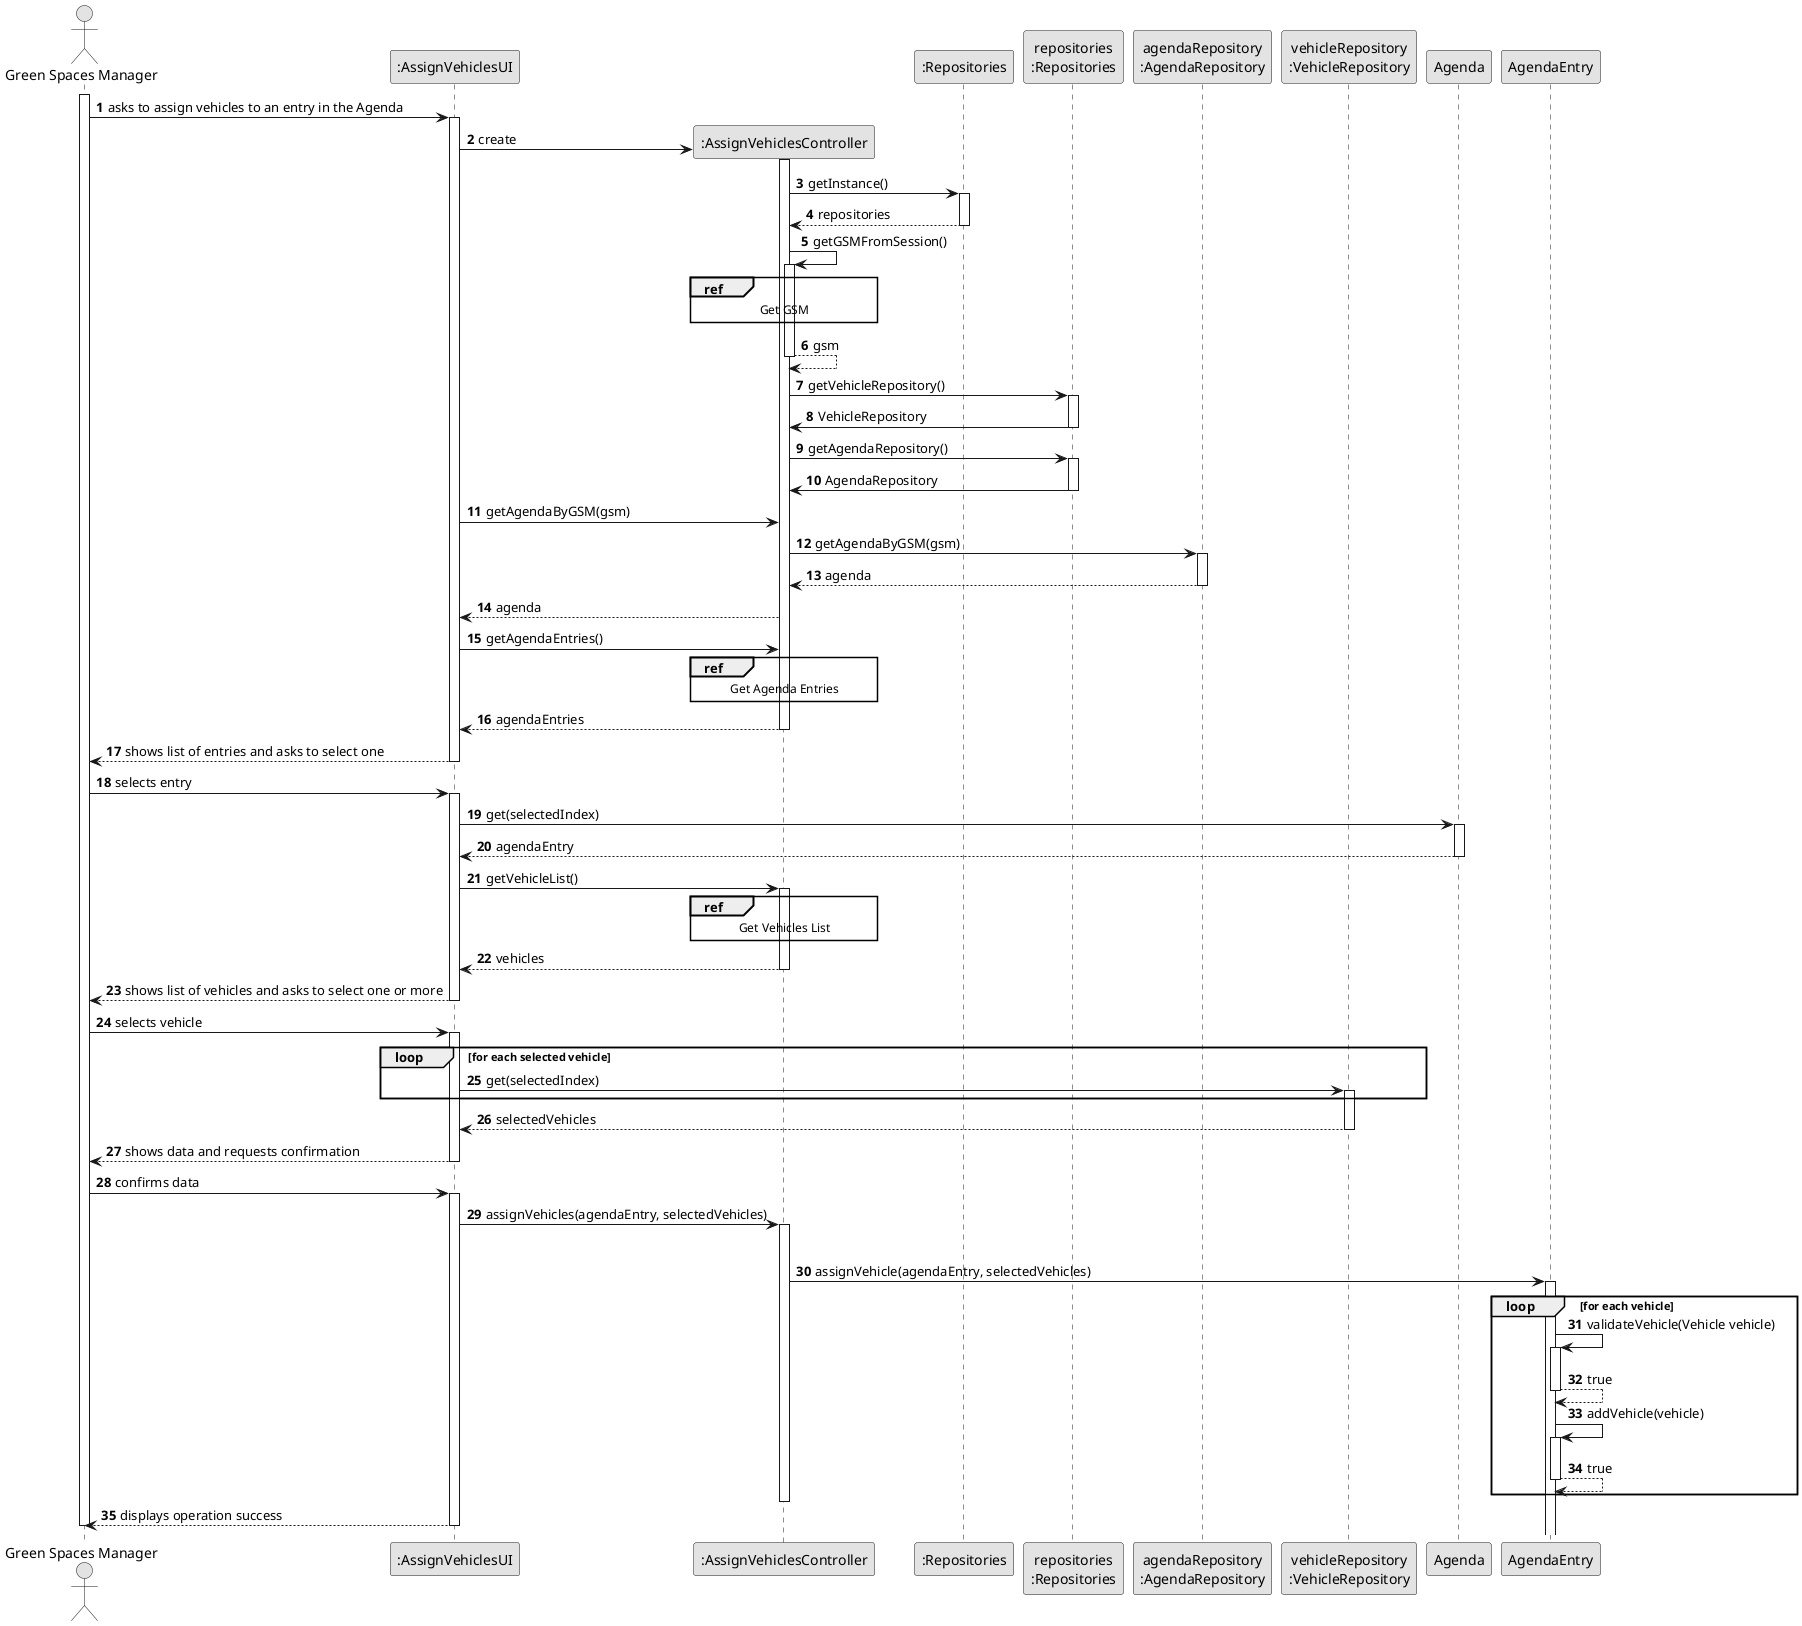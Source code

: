 @startuml
skinparam monochrome true
skinparam packageStyle rectangle
skinparam shadowing false

autonumber

'hide footbox
actor "Green Spaces Manager" as ADM
participant ":AssignVehiclesUI" as UI
participant ":AssignVehiclesController" as CTRL
participant ":Repositories" as RepositorySingleton
participant "repositories\n:Repositories" as PLAT
participant "agendaRepository\n:AgendaRepository" as AR
participant "vehicleRepository\n:VehicleRepository" as VR
participant "Agenda" as AG
participant "AgendaEntry" as ENTRADA

activate ADM

        ADM -> UI : asks to assign vehicles to an entry in the Agenda

        activate UI

'            UI --> ADM : requests data (name)
            'create CTRL
            UI -> CTRL** : create

            activate CTRL

                        CTRL -> RepositorySingleton : getInstance()
                                        activate RepositorySingleton

                                            RepositorySingleton --> CTRL: repositories
                                        deactivate RepositorySingleton

                                         CTRL -> CTRL : getGSMFromSession()
                                         activate CTRL

                                         ref over CTRL
                                         Get GSM
                                         end

                                             CTRL --> CTRL : gsm
                                         deactivate CTRL

                             CTRL -> PLAT : getVehicleRepository()
                                     activate PLAT

                                 PLAT -> CTRL : VehicleRepository
                                 deactivate PLAT

                             CTRL -> PLAT : getAgendaRepository()
                                     activate PLAT

                                 PLAT -> CTRL : AgendaRepository
                                 deactivate PLAT

                             UI -> CTRL: getAgendaByGSM(gsm)

                             CTRL -> AR: getAgendaByGSM(gsm)
                                         activate AR

                                         AR --> CTRL: agenda
                                         deactivate AR
                             CTRL --> UI : agenda


                             UI -> CTRL : getAgendaEntries()
                            ref over CTRL
                            Get Agenda Entries
                            end

                            CTRL --> UI : agendaEntries
                            deactivate CTRL




    UI --> ADM : shows list of entries and asks to select one
    deactivate UI



    ADM -> UI : selects entry
    activate UI

                                     UI -> AG : get(selectedIndex)
                                     activate AG

                                    AG --> UI : agendaEntry
                                    deactivate AG


                                 UI -> CTRL : getVehicleList()
                                 activate CTRL

                                ref over CTRL
                                Get Vehicles List
                                end

                                CTRL --> UI : vehicles
                                deactivate CTRL

    UI --> ADM : shows list of vehicles and asks to select one or more
    deactivate UI

        ADM -> UI : selects vehicle
        activate UI
                                            loop for each selected vehicle
                                             UI -> VR : get(selectedIndex)
                                             activate VR
                                             end

                                            VR --> UI : selectedVehicles
                                            deactivate VR
        
            UI --> ADM : shows data and requests confirmation
            deactivate UI
        
            ADM -> UI : confirms data
            activate UI


        UI -> CTRL : assignVehicles(agendaEntry, selectedVehicles)
        activate CTRL

            |||

            CTRL -> ENTRADA: assignVehicle(agendaEntry, selectedVehicles)
            activate ENTRADA
            loop for each vehicle
                ENTRADA -> ENTRADA: validateVehicle(Vehicle vehicle)
                            activate ENTRADA

                            ENTRADA --> ENTRADA: true
                            deactivate ENTRADA

                ENTRADA -> ENTRADA: addVehicle(vehicle)
                activate ENTRADA
                ENTRADA --> ENTRADA: true
                deactivate ENTRADA
                end

                deactivate CTRL

            UI --> ADM: displays operation success
    deactivate UI

deactivate ADM

@enduml